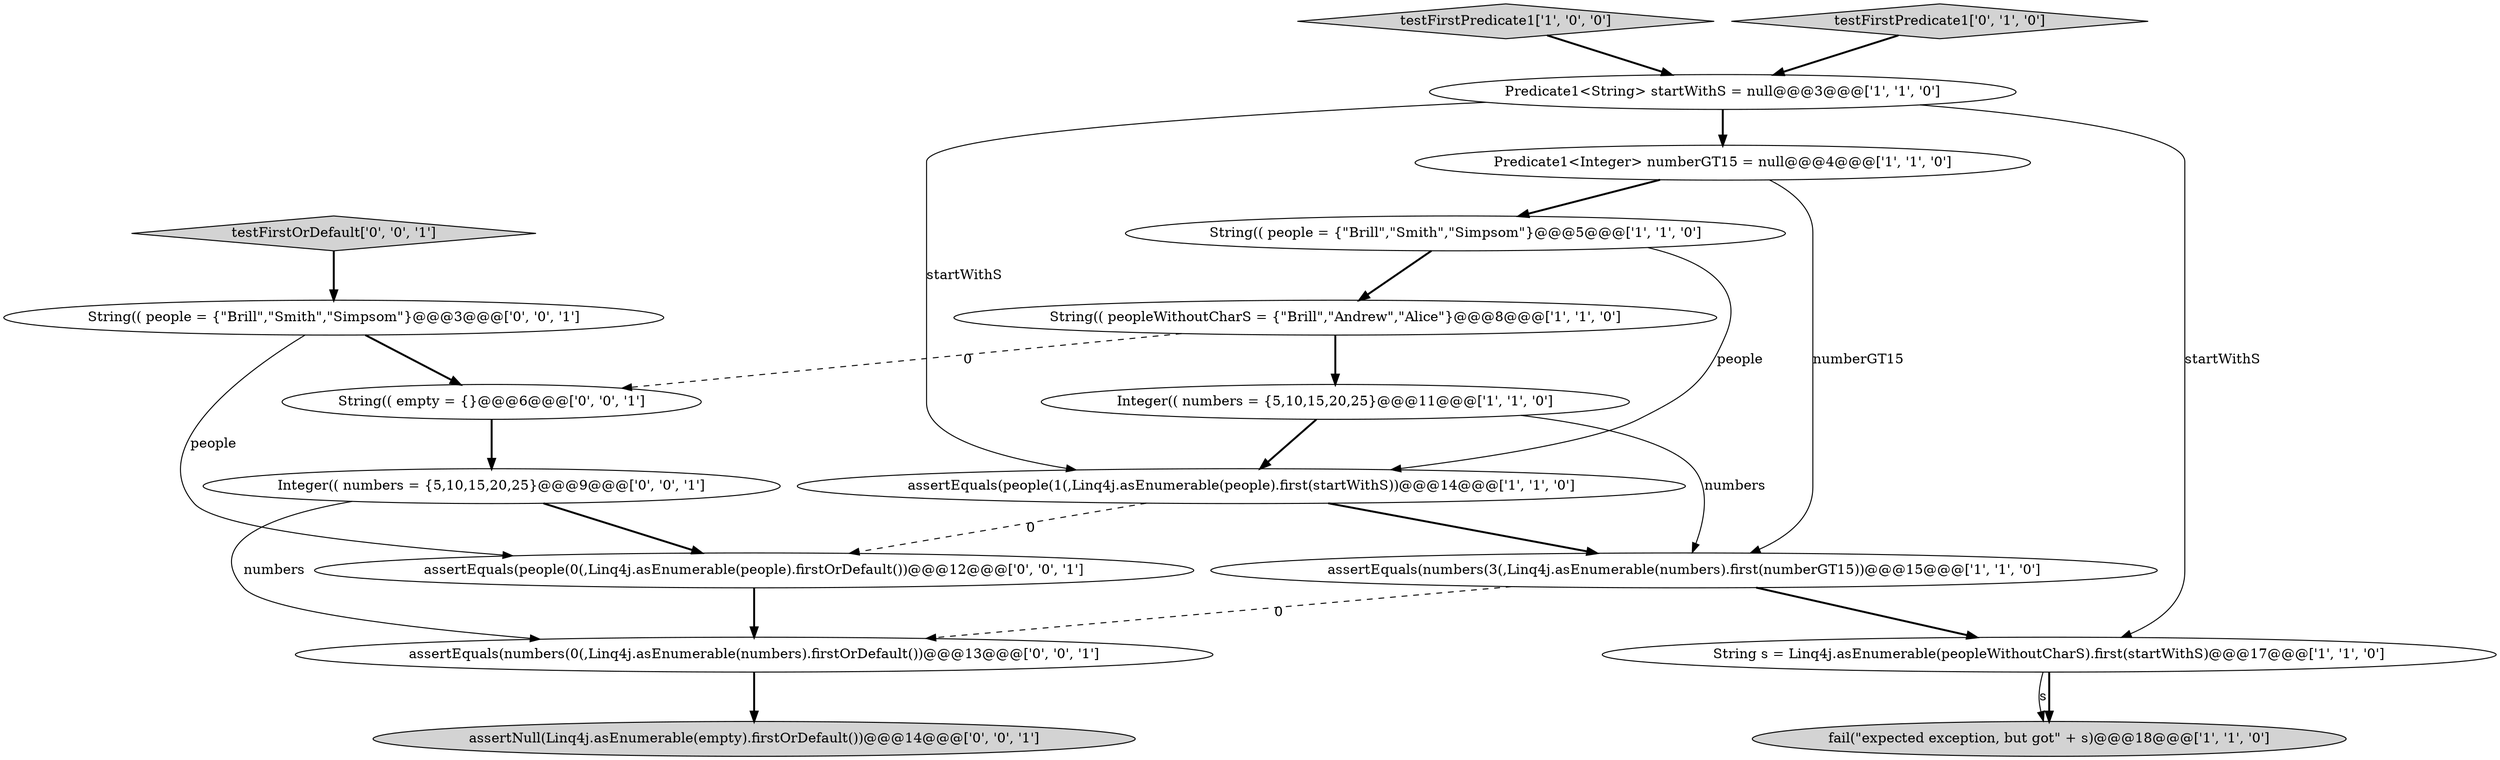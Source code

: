 digraph {
3 [style = filled, label = "String(( people = {\"Brill\",\"Smith\",\"Simpsom\"}@@@5@@@['1', '1', '0']", fillcolor = white, shape = ellipse image = "AAA0AAABBB1BBB"];
9 [style = filled, label = "assertEquals(numbers(3(,Linq4j.asEnumerable(numbers).first(numberGT15))@@@15@@@['1', '1', '0']", fillcolor = white, shape = ellipse image = "AAA0AAABBB1BBB"];
8 [style = filled, label = "fail(\"expected exception, but got\" + s)@@@18@@@['1', '1', '0']", fillcolor = lightgray, shape = ellipse image = "AAA0AAABBB1BBB"];
12 [style = filled, label = "String(( empty = {}@@@6@@@['0', '0', '1']", fillcolor = white, shape = ellipse image = "AAA0AAABBB3BBB"];
2 [style = filled, label = "String(( peopleWithoutCharS = {\"Brill\",\"Andrew\",\"Alice\"}@@@8@@@['1', '1', '0']", fillcolor = white, shape = ellipse image = "AAA0AAABBB1BBB"];
13 [style = filled, label = "Integer(( numbers = {5,10,15,20,25}@@@9@@@['0', '0', '1']", fillcolor = white, shape = ellipse image = "AAA0AAABBB3BBB"];
14 [style = filled, label = "assertNull(Linq4j.asEnumerable(empty).firstOrDefault())@@@14@@@['0', '0', '1']", fillcolor = lightgray, shape = ellipse image = "AAA0AAABBB3BBB"];
17 [style = filled, label = "testFirstOrDefault['0', '0', '1']", fillcolor = lightgray, shape = diamond image = "AAA0AAABBB3BBB"];
1 [style = filled, label = "Predicate1<String> startWithS = null@@@3@@@['1', '1', '0']", fillcolor = white, shape = ellipse image = "AAA0AAABBB1BBB"];
0 [style = filled, label = "testFirstPredicate1['1', '0', '0']", fillcolor = lightgray, shape = diamond image = "AAA0AAABBB1BBB"];
4 [style = filled, label = "Integer(( numbers = {5,10,15,20,25}@@@11@@@['1', '1', '0']", fillcolor = white, shape = ellipse image = "AAA0AAABBB1BBB"];
10 [style = filled, label = "testFirstPredicate1['0', '1', '0']", fillcolor = lightgray, shape = diamond image = "AAA0AAABBB2BBB"];
11 [style = filled, label = "assertEquals(people(0(,Linq4j.asEnumerable(people).firstOrDefault())@@@12@@@['0', '0', '1']", fillcolor = white, shape = ellipse image = "AAA0AAABBB3BBB"];
6 [style = filled, label = "String s = Linq4j.asEnumerable(peopleWithoutCharS).first(startWithS)@@@17@@@['1', '1', '0']", fillcolor = white, shape = ellipse image = "AAA0AAABBB1BBB"];
7 [style = filled, label = "assertEquals(people(1(,Linq4j.asEnumerable(people).first(startWithS))@@@14@@@['1', '1', '0']", fillcolor = white, shape = ellipse image = "AAA0AAABBB1BBB"];
15 [style = filled, label = "assertEquals(numbers(0(,Linq4j.asEnumerable(numbers).firstOrDefault())@@@13@@@['0', '0', '1']", fillcolor = white, shape = ellipse image = "AAA0AAABBB3BBB"];
5 [style = filled, label = "Predicate1<Integer> numberGT15 = null@@@4@@@['1', '1', '0']", fillcolor = white, shape = ellipse image = "AAA0AAABBB1BBB"];
16 [style = filled, label = "String(( people = {\"Brill\",\"Smith\",\"Simpsom\"}@@@3@@@['0', '0', '1']", fillcolor = white, shape = ellipse image = "AAA0AAABBB3BBB"];
1->5 [style = bold, label=""];
5->3 [style = bold, label=""];
15->14 [style = bold, label=""];
7->11 [style = dashed, label="0"];
5->9 [style = solid, label="numberGT15"];
1->6 [style = solid, label="startWithS"];
2->4 [style = bold, label=""];
13->11 [style = bold, label=""];
4->7 [style = bold, label=""];
11->15 [style = bold, label=""];
16->11 [style = solid, label="people"];
9->6 [style = bold, label=""];
7->9 [style = bold, label=""];
12->13 [style = bold, label=""];
2->12 [style = dashed, label="0"];
3->2 [style = bold, label=""];
6->8 [style = solid, label="s"];
0->1 [style = bold, label=""];
6->8 [style = bold, label=""];
13->15 [style = solid, label="numbers"];
3->7 [style = solid, label="people"];
10->1 [style = bold, label=""];
16->12 [style = bold, label=""];
1->7 [style = solid, label="startWithS"];
17->16 [style = bold, label=""];
9->15 [style = dashed, label="0"];
4->9 [style = solid, label="numbers"];
}
